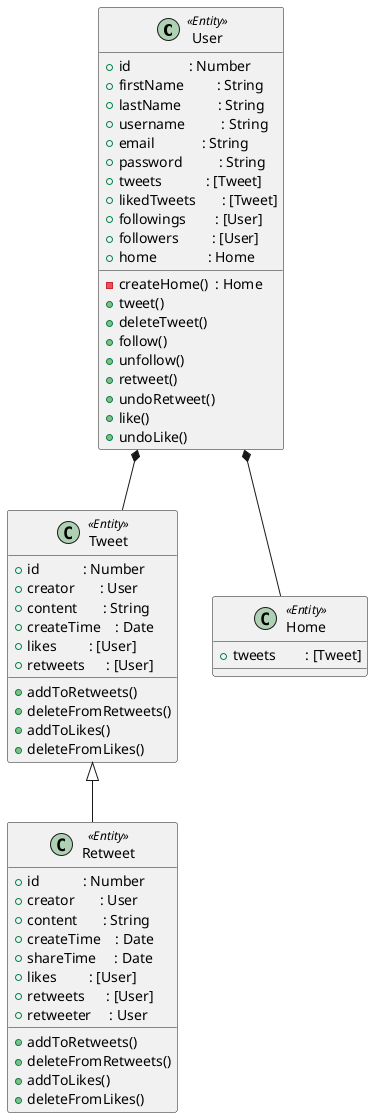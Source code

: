 @startuml Class Diagram for Twitter Clone

class User <<Entity>> {
  + id                : Number 
  + firstName         : String
  + lastName          : String
  + username          : String
  + email             : String
  + password          : String
  + tweets            : [Tweet]
  + likedTweets       : [Tweet]
  + followings        : [User]
  + followers         : [User]
  + home              : Home

  - createHome()  : Home
  + tweet()
  + deleteTweet()
  + follow()
  + unfollow()
  + retweet()
  + undoRetweet()
  + like()
  + undoLike()
}

class Tweet <<Entity>> {
  + id            : Number  
  + creator       : User
  + content       : String
  + createTime    : Date
  + likes         : [User]
  + retweets      : [User]

  +addToRetweets()
  +deleteFromRetweets()
  +addToLikes()
  +deleteFromLikes()
}

class Retweet <<Entity>> {
  + id            : Number
  + creator       : User
  + content       : String
  + createTime    : Date
  + shareTime     : Date
  + likes         : [User]
  + retweets      : [User]
  + retweeter     : User

  +addToRetweets()
  +deleteFromRetweets()
  +addToLikes()
  +deleteFromLikes()
}

class Home <<Entity>> {
  + tweets        : [Tweet]
}

User *-- Tweet
User *-- Home
Tweet <|-- Retweet

@enduml